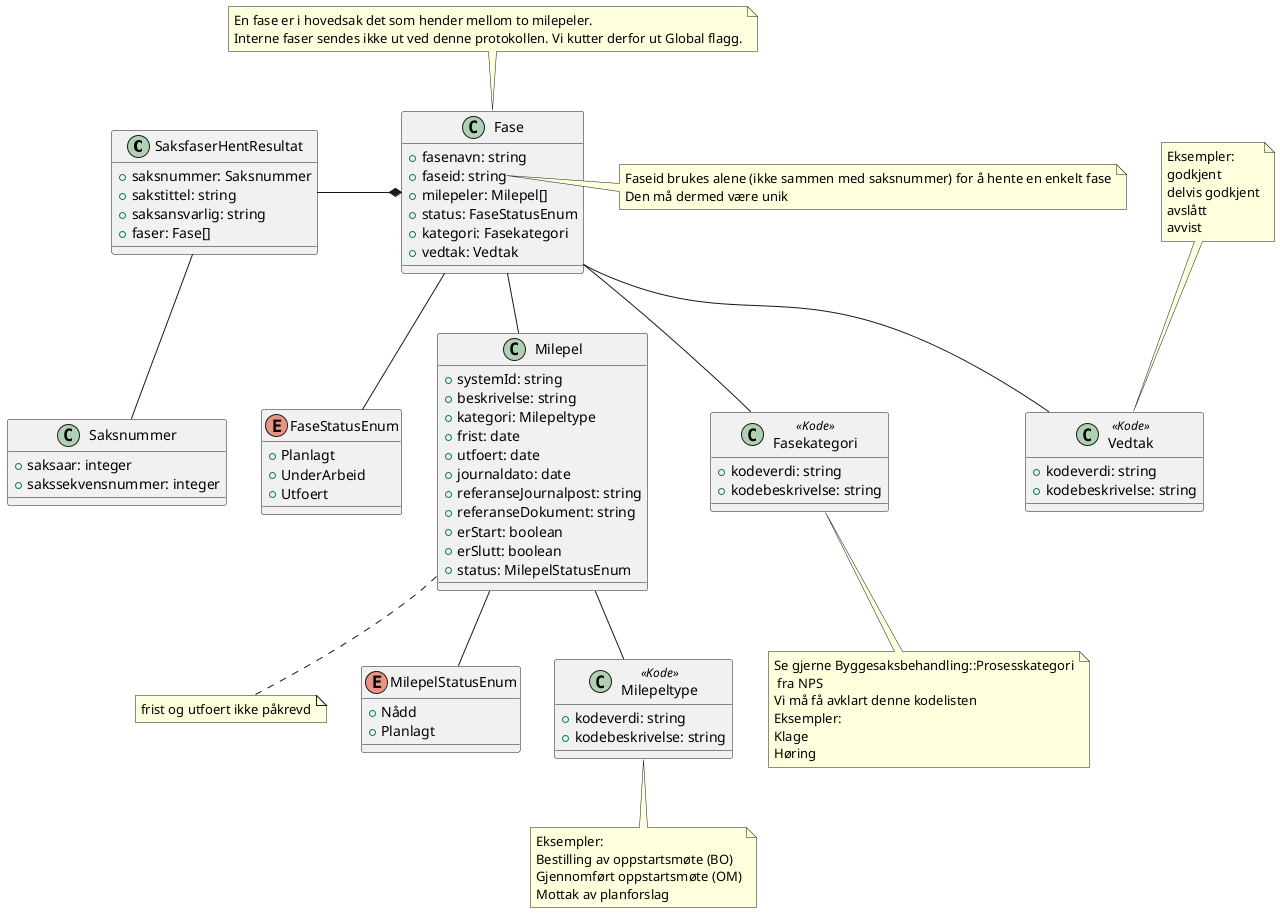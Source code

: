 @startuml
class SaksfaserHentResultat {
    +saksnummer: Saksnummer
    +sakstittel: string
    +saksansvarlig: string
    +faser: Fase[]
}

SaksfaserHentResultat -* Fase
SaksfaserHentResultat -- Saksnummer

note top of Fase : En fase er i hovedsak det som hender mellom to milepeler.\nInterne faser sendes ikke ut ved denne protokollen. Vi kutter derfor ut Global flagg. 

class Fase {
    +fasenavn: string
    +faseid: string
    +milepeler: Milepel[]
    +status: FaseStatusEnum
    +kategori: Fasekategori
    +vedtak: Vedtak
}

note right of Fase::faseid
    Faseid brukes alene (ikke sammen med saksnummer) for å hente en enkelt fase
    Den må dermed være unik 
end note

class Fasekategori <<Kode>> {
    +kodeverdi: string
    +kodebeskrivelse: string
}

note bottom of Fasekategori : Se gjerne Byggesaksbehandling::Prosesskategori\n fra NPS\nVi må få avklart denne kodelisten\nEksempler:\nKlage\nHøring 


Fase -- Fasekategori
Fase -- Vedtak

note top of Vedtak : Eksempler:\ngodkjent\ndelvis godkjent\navslått\navvist 

class Vedtak <<Kode>> {
    +kodeverdi: string
    +kodebeskrivelse: string
}

Fase -- FaseStatusEnum

enum FaseStatusEnum {
    +Planlagt
    +UnderArbeid
    +Utfoert
}

Fase -- Milepel

note bottom of Milepel: frist og utfoert ikke påkrevd

class Milepel {
    +systemId: string
    +beskrivelse: string
    +kategori: Milepeltype
    +frist: date
    +utfoert: date
    +journaldato: date
    +referanseJournalpost: string
    +referanseDokument: string
    +erStart: boolean
    +erSlutt: boolean
    +status: MilepelStatusEnum
}

Milepel -- MilepelStatusEnum
Milepel -- Milepeltype

note bottom of Milepeltype : Eksempler: \nBestilling av oppstartsmøte (BO)\nGjennomført oppstartsmøte (OM)\nMottak av planforslag
 
class Milepeltype <<Kode>> {
    +kodeverdi: string
    +kodebeskrivelse: string
}

enum MilepelStatusEnum {
    +Nådd
    +Planlagt
}

class Saksnummer {
    +saksaar: integer
    +sakssekvensnummer: integer 
}

@enduml